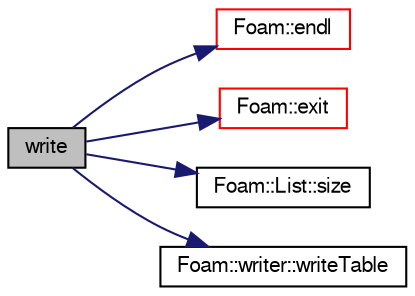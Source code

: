 digraph "write"
{
  bgcolor="transparent";
  edge [fontname="FreeSans",fontsize="10",labelfontname="FreeSans",labelfontsize="10"];
  node [fontname="FreeSans",fontsize="10",shape=record];
  rankdir="LR";
  Node21 [label="write",height=0.2,width=0.4,color="black", fillcolor="grey75", style="filled", fontcolor="black"];
  Node21 -> Node22 [color="midnightblue",fontsize="10",style="solid",fontname="FreeSans"];
  Node22 [label="Foam::endl",height=0.2,width=0.4,color="red",URL="$a21124.html#a2db8fe02a0d3909e9351bb4275b23ce4",tooltip="Add newline and flush stream. "];
  Node21 -> Node24 [color="midnightblue",fontsize="10",style="solid",fontname="FreeSans"];
  Node24 [label="Foam::exit",height=0.2,width=0.4,color="red",URL="$a21124.html#a06ca7250d8e89caf05243ec094843642"];
  Node21 -> Node69 [color="midnightblue",fontsize="10",style="solid",fontname="FreeSans"];
  Node69 [label="Foam::List::size",height=0.2,width=0.4,color="black",URL="$a25694.html#a8a5f6fa29bd4b500caf186f60245b384",tooltip="Override size to be inconsistent with allocated storage. "];
  Node21 -> Node70 [color="midnightblue",fontsize="10",style="solid",fontname="FreeSans"];
  Node70 [label="Foam::writer::writeTable",height=0.2,width=0.4,color="black",URL="$a21878.html#a29682da04c03a1b133c2c82aeb2e333f",tooltip="Writes single-column ascii write. Column 1 is coordSet coordinate,. "];
}
